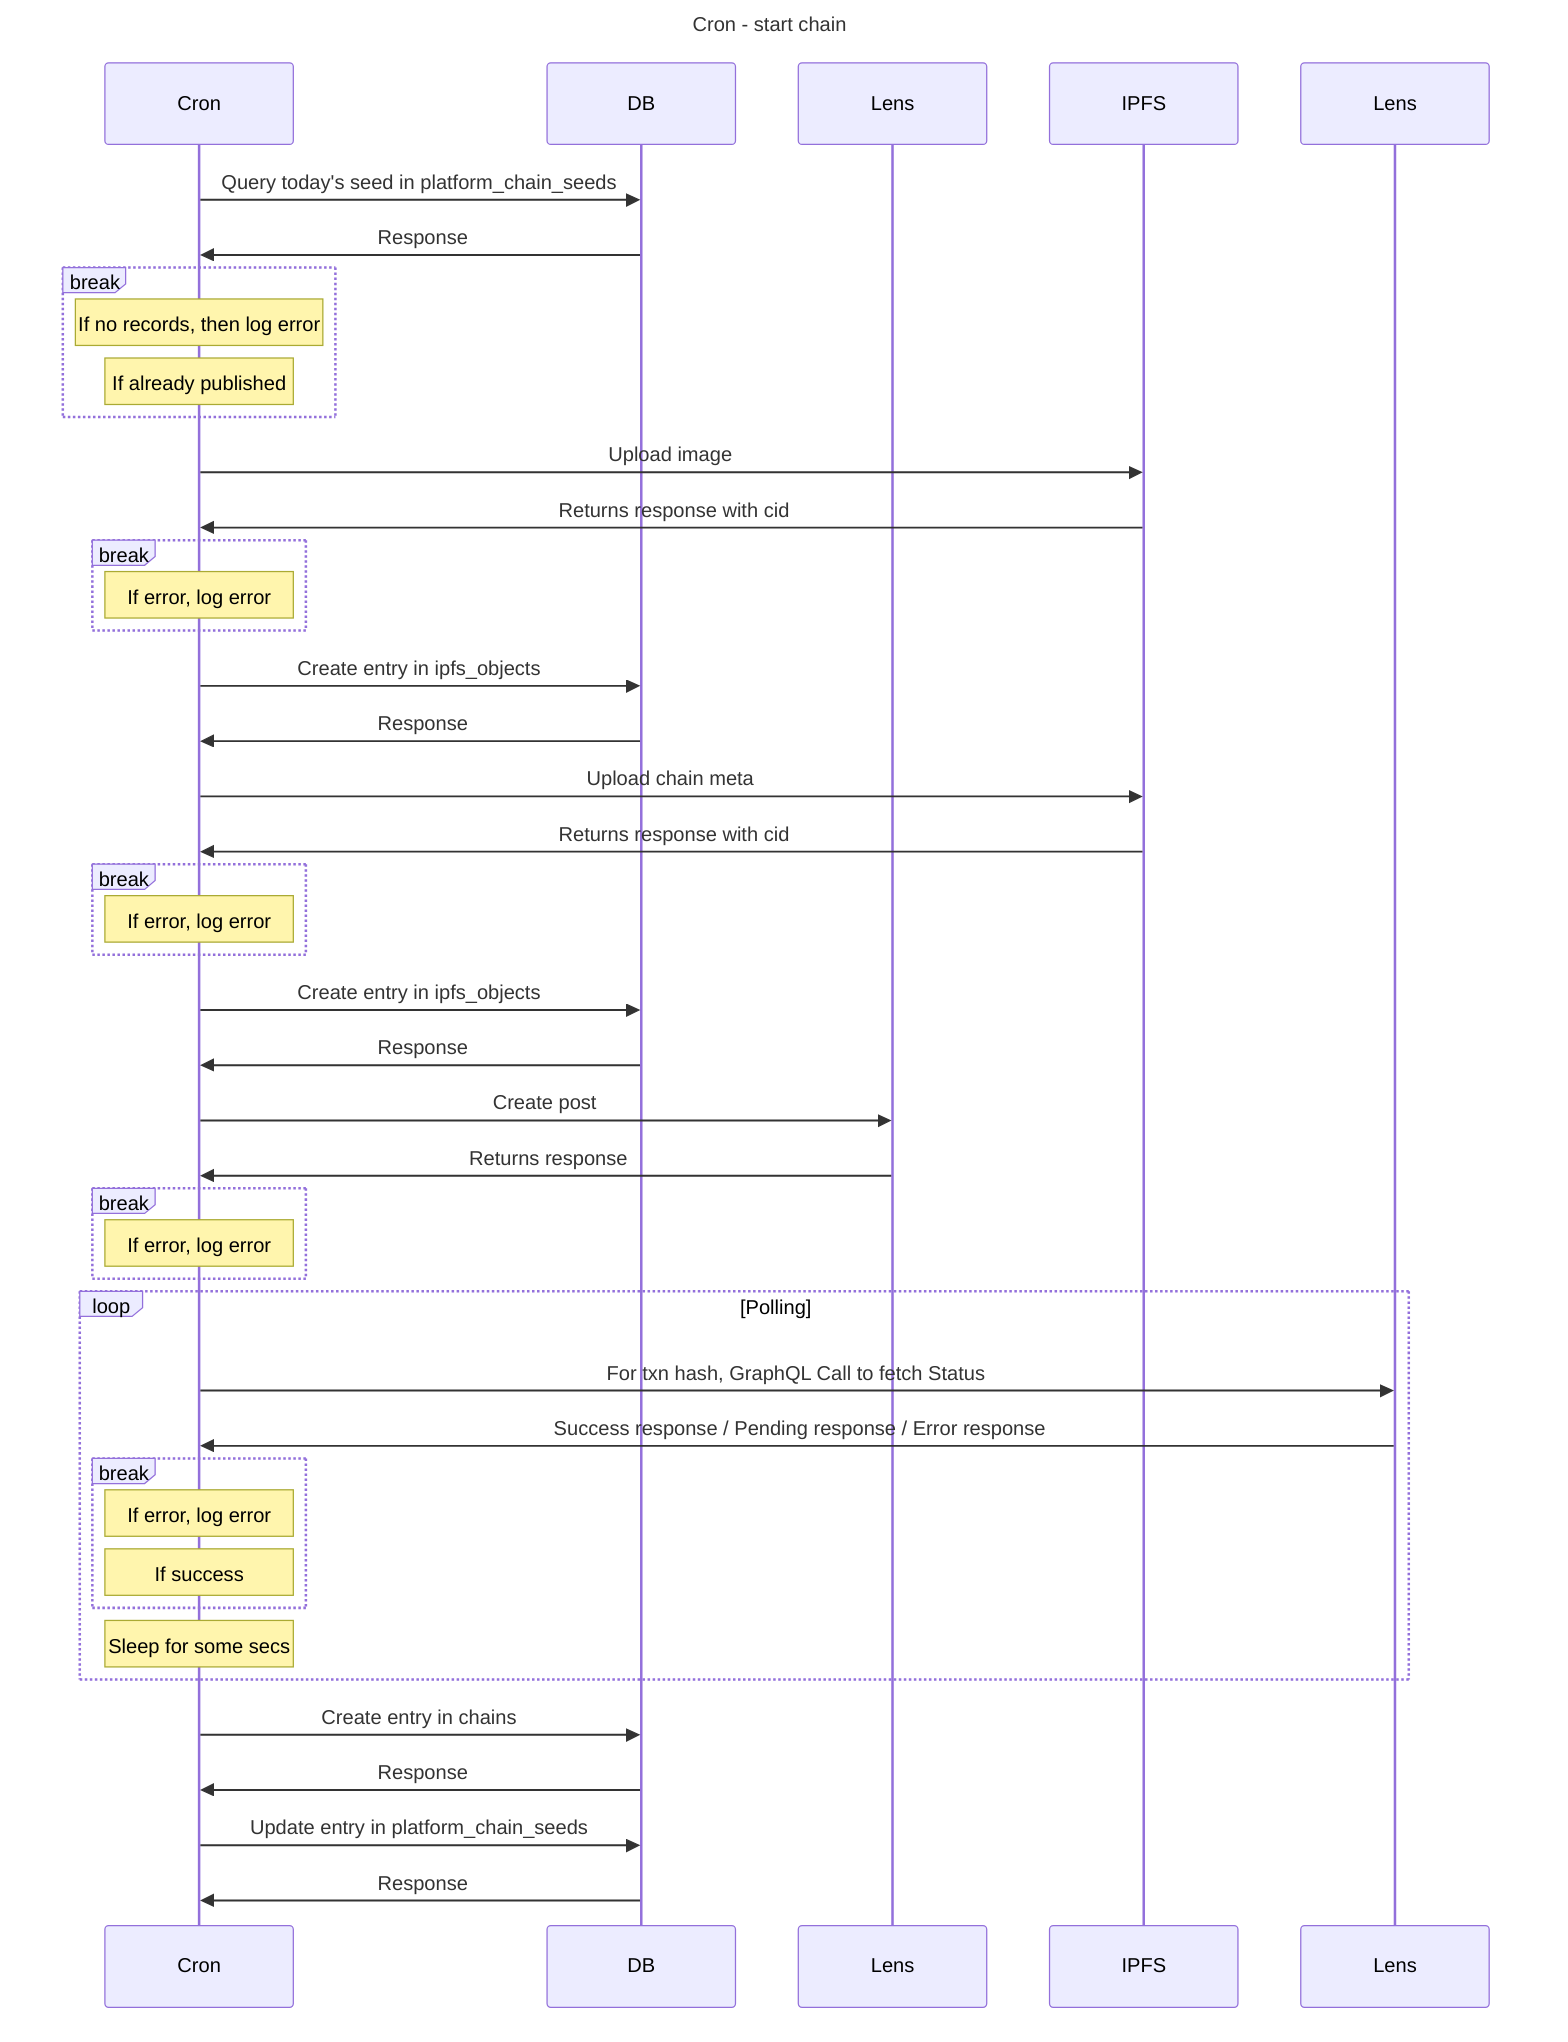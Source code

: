 %% Documentation: https://github.com/mermaid-js/mermaid
%% Editor: https://mermaid.live/edit

sequenceDiagram
title Cron - start chain
participant Cron
participant DB
participant Platform as Lens
participant Ipfs as IPFS

Cron->>DB: Query today's seed in platform_chain_seeds
DB->>Cron: Response

break
  note over Cron: If no records, then log error
  note over Cron: If already published
end

Cron->>Ipfs: Upload image
Ipfs->>Cron: Returns response with cid
break
  note over Cron: If error, log error
end

Cron->>DB: Create entry in ipfs_objects
DB->>Cron: Response

Cron->>Ipfs: Upload chain meta
Ipfs->>Cron: Returns response with cid
break
  note over Cron: If error, log error
end

Cron->>DB: Create entry in ipfs_objects
DB->>Cron: Response

Cron->>Platform: Create post
Platform->>Cron: Returns response
break
  note over Cron: If error, log error
end


loop Polling
    Cron->>Lens: For txn hash, GraphQL Call to fetch Status
    Lens->>Cron: Success response / Pending response / Error response
    break
        note over Cron: If error, log error 
        note over Cron: If success
    end
    Note over Cron: Sleep for some secs
end

Cron->>DB: Create entry in chains
DB->>Cron: Response

Cron->>DB: Update entry in platform_chain_seeds
DB->>Cron: Response